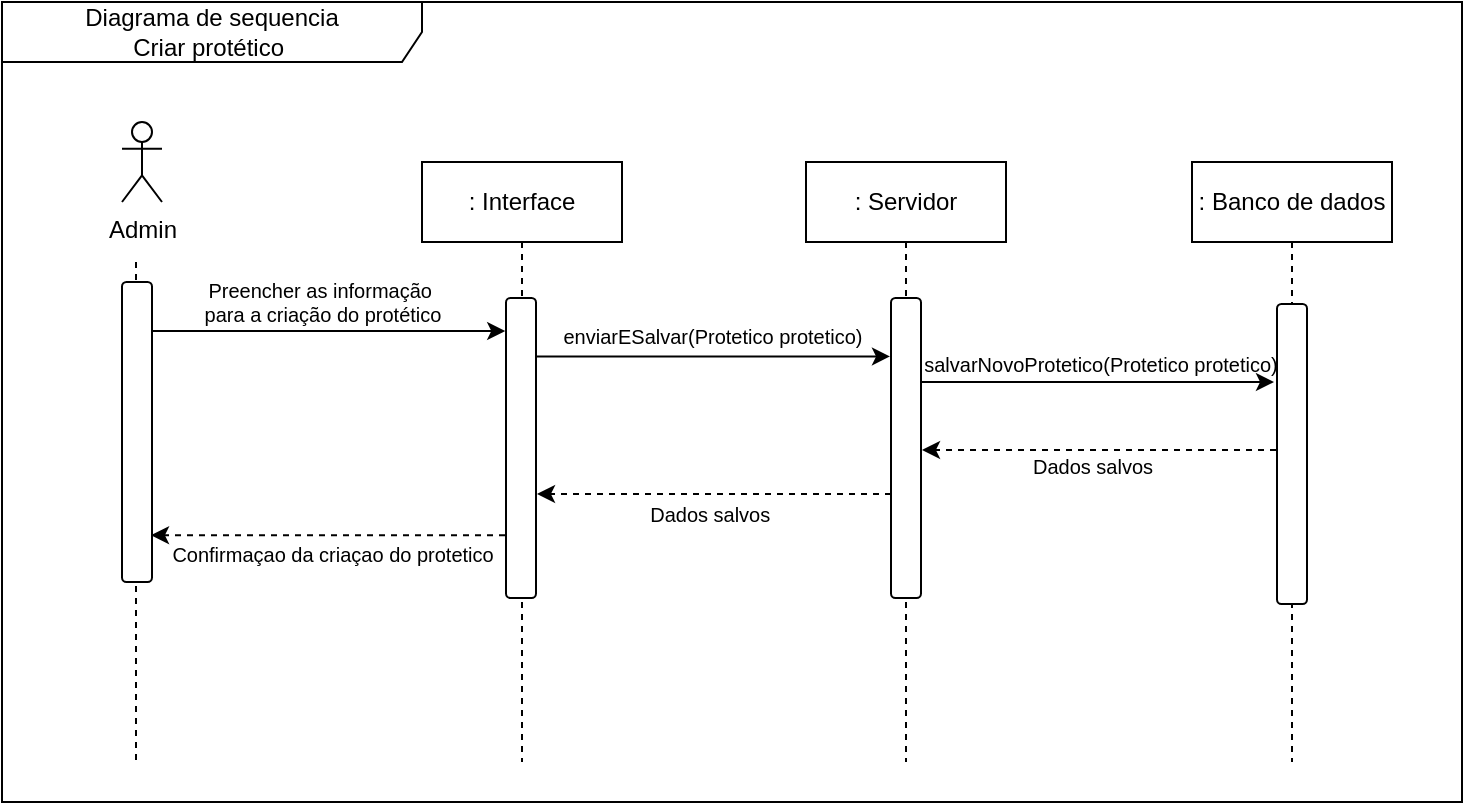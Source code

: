 <mxfile version="26.2.12">
  <diagram name="Página-1" id="qZqwwJpQjj4zyO_WCMjl">
    <mxGraphModel dx="1036" dy="536" grid="1" gridSize="10" guides="1" tooltips="1" connect="1" arrows="1" fold="1" page="1" pageScale="1" pageWidth="827" pageHeight="1169" math="0" shadow="0">
      <root>
        <mxCell id="0" />
        <mxCell id="1" parent="0" />
        <mxCell id="l-m55x4DhZByLJ7CC1EM-5" value=": Servidor" style="shape=umlLifeline;perimeter=lifelinePerimeter;whiteSpace=wrap;html=1;container=1;dropTarget=0;collapsible=0;recursiveResize=0;outlineConnect=0;portConstraint=eastwest;newEdgeStyle={&quot;curved&quot;:0,&quot;rounded&quot;:0};" parent="1" vertex="1">
          <mxGeometry x="422" y="80" width="100" height="300" as="geometry" />
        </mxCell>
        <mxCell id="l-m55x4DhZByLJ7CC1EM-6" value=": Banco de dados" style="shape=umlLifeline;perimeter=lifelinePerimeter;whiteSpace=wrap;html=1;container=1;dropTarget=0;collapsible=0;recursiveResize=0;outlineConnect=0;portConstraint=eastwest;newEdgeStyle={&quot;curved&quot;:0,&quot;rounded&quot;:0};" parent="1" vertex="1">
          <mxGeometry x="615" y="80" width="100" height="300" as="geometry" />
        </mxCell>
        <mxCell id="l-m55x4DhZByLJ7CC1EM-7" value=": Interface" style="shape=umlLifeline;perimeter=lifelinePerimeter;whiteSpace=wrap;html=1;container=1;dropTarget=0;collapsible=0;recursiveResize=0;outlineConnect=0;portConstraint=eastwest;newEdgeStyle={&quot;curved&quot;:0,&quot;rounded&quot;:0};" parent="1" vertex="1">
          <mxGeometry x="230" y="80" width="100" height="300" as="geometry" />
        </mxCell>
        <mxCell id="vmvxkoFMaI_61dMWiNMJ-1" value="Admin" style="shape=umlActor;verticalLabelPosition=bottom;verticalAlign=top;html=1;outlineConnect=0;" parent="1" vertex="1">
          <mxGeometry x="80" y="60" width="20" height="40" as="geometry" />
        </mxCell>
        <mxCell id="vmvxkoFMaI_61dMWiNMJ-6" value="" style="line;strokeWidth=1;direction=south;html=1;dashed=1;gradientColor=default;" parent="1" vertex="1">
          <mxGeometry x="82" y="130" width="10" height="250" as="geometry" />
        </mxCell>
        <mxCell id="vmvxkoFMaI_61dMWiNMJ-12" value="" style="rounded=1;whiteSpace=wrap;html=1;" parent="1" vertex="1">
          <mxGeometry x="272" y="148" width="15" height="150" as="geometry" />
        </mxCell>
        <mxCell id="vmvxkoFMaI_61dMWiNMJ-15" style="edgeStyle=orthogonalEdgeStyle;rounded=0;orthogonalLoop=1;jettySize=auto;html=1;entryX=-0.026;entryY=0.11;entryDx=0;entryDy=0;entryPerimeter=0;" parent="1" source="vmvxkoFMaI_61dMWiNMJ-13" target="vmvxkoFMaI_61dMWiNMJ-12" edge="1">
          <mxGeometry relative="1" as="geometry">
            <mxPoint x="230" y="164" as="targetPoint" />
            <Array as="points">
              <mxPoint x="184" y="165" />
            </Array>
          </mxGeometry>
        </mxCell>
        <mxCell id="vmvxkoFMaI_61dMWiNMJ-13" value="" style="rounded=1;whiteSpace=wrap;html=1;" parent="1" vertex="1">
          <mxGeometry x="80" y="140" width="15" height="150" as="geometry" />
        </mxCell>
        <mxCell id="vmvxkoFMaI_61dMWiNMJ-19" value="Preencher as informação&amp;nbsp;&lt;div&gt;para a criação do protético&lt;/div&gt;" style="text;html=1;align=center;verticalAlign=middle;resizable=0;points=[];autosize=1;strokeColor=none;fillColor=none;fontSize=10;" parent="1" vertex="1">
          <mxGeometry x="110" y="130" width="140" height="40" as="geometry" />
        </mxCell>
        <mxCell id="vmvxkoFMaI_61dMWiNMJ-20" style="edgeStyle=orthogonalEdgeStyle;rounded=0;orthogonalLoop=1;jettySize=auto;html=1;entryX=-0.026;entryY=0.11;entryDx=0;entryDy=0;entryPerimeter=0;" parent="1" edge="1">
          <mxGeometry relative="1" as="geometry">
            <mxPoint x="464" y="177.23" as="targetPoint" />
            <mxPoint x="287" y="177.23" as="sourcePoint" />
          </mxGeometry>
        </mxCell>
        <mxCell id="vmvxkoFMaI_61dMWiNMJ-21" value="" style="rounded=1;whiteSpace=wrap;html=1;" parent="1" vertex="1">
          <mxGeometry x="464.5" y="148" width="15" height="150" as="geometry" />
        </mxCell>
        <mxCell id="vmvxkoFMaI_61dMWiNMJ-22" value="enviarESalvar(Protetico protetico)" style="text;html=1;align=center;verticalAlign=middle;resizable=0;points=[];autosize=1;strokeColor=none;fillColor=none;fontSize=10;" parent="1" vertex="1">
          <mxGeometry x="290" y="152" width="170" height="30" as="geometry" />
        </mxCell>
        <mxCell id="vmvxkoFMaI_61dMWiNMJ-23" value="" style="rounded=1;whiteSpace=wrap;html=1;" parent="1" vertex="1">
          <mxGeometry x="657.5" y="151" width="15" height="150" as="geometry" />
        </mxCell>
        <mxCell id="vmvxkoFMaI_61dMWiNMJ-24" style="edgeStyle=orthogonalEdgeStyle;rounded=0;orthogonalLoop=1;jettySize=auto;html=1;entryX=-0.026;entryY=0.11;entryDx=0;entryDy=0;entryPerimeter=0;" parent="1" edge="1">
          <mxGeometry relative="1" as="geometry">
            <mxPoint x="656" y="190" as="targetPoint" />
            <mxPoint x="479" y="190" as="sourcePoint" />
          </mxGeometry>
        </mxCell>
        <mxCell id="vmvxkoFMaI_61dMWiNMJ-26" value="salvarNovoProtetico(Protetico protetico)" style="text;html=1;align=center;verticalAlign=middle;resizable=0;points=[];autosize=1;strokeColor=none;fillColor=none;fontSize=10;" parent="1" vertex="1">
          <mxGeometry x="469" y="166" width="200" height="30" as="geometry" />
        </mxCell>
        <mxCell id="vmvxkoFMaI_61dMWiNMJ-27" style="edgeStyle=orthogonalEdgeStyle;rounded=0;orthogonalLoop=1;jettySize=auto;html=1;entryX=-0.026;entryY=0.11;entryDx=0;entryDy=0;entryPerimeter=0;dashed=1;" parent="1" edge="1">
          <mxGeometry relative="1" as="geometry">
            <mxPoint x="480" y="224" as="targetPoint" />
            <mxPoint x="657" y="224" as="sourcePoint" />
          </mxGeometry>
        </mxCell>
        <mxCell id="vmvxkoFMaI_61dMWiNMJ-28" value="Dados salvos" style="text;html=1;align=center;verticalAlign=middle;resizable=0;points=[];autosize=1;strokeColor=none;fillColor=none;fontSize=10;" parent="1" vertex="1">
          <mxGeometry x="525" y="217" width="80" height="30" as="geometry" />
        </mxCell>
        <mxCell id="vmvxkoFMaI_61dMWiNMJ-29" style="edgeStyle=orthogonalEdgeStyle;rounded=0;orthogonalLoop=1;jettySize=auto;html=1;entryX=-0.026;entryY=0.11;entryDx=0;entryDy=0;entryPerimeter=0;dashed=1;" parent="1" edge="1">
          <mxGeometry relative="1" as="geometry">
            <mxPoint x="287.5" y="246" as="targetPoint" />
            <mxPoint x="464.5" y="246" as="sourcePoint" />
          </mxGeometry>
        </mxCell>
        <mxCell id="vmvxkoFMaI_61dMWiNMJ-30" value="Dados salvos&amp;nbsp;" style="text;html=1;align=center;verticalAlign=middle;resizable=0;points=[];autosize=1;strokeColor=none;fillColor=none;fontSize=10;" parent="1" vertex="1">
          <mxGeometry x="330" y="241" width="90" height="30" as="geometry" />
        </mxCell>
        <mxCell id="vmvxkoFMaI_61dMWiNMJ-31" style="edgeStyle=orthogonalEdgeStyle;rounded=0;orthogonalLoop=1;jettySize=auto;html=1;entryX=-0.026;entryY=0.11;entryDx=0;entryDy=0;entryPerimeter=0;dashed=1;" parent="1" edge="1">
          <mxGeometry relative="1" as="geometry">
            <mxPoint x="94.5" y="266.62" as="targetPoint" />
            <mxPoint x="271.5" y="266.62" as="sourcePoint" />
          </mxGeometry>
        </mxCell>
        <mxCell id="vmvxkoFMaI_61dMWiNMJ-32" value="Confirmaçao da criaçao do protetico" style="text;html=1;align=center;verticalAlign=middle;resizable=0;points=[];autosize=1;strokeColor=none;fillColor=none;fontSize=10;" parent="1" vertex="1">
          <mxGeometry x="95" y="261" width="180" height="30" as="geometry" />
        </mxCell>
        <mxCell id="vmvxkoFMaI_61dMWiNMJ-33" value="Diagrama de sequencia&lt;div&gt;Criar protético&amp;nbsp;&lt;/div&gt;" style="shape=umlFrame;whiteSpace=wrap;html=1;pointerEvents=0;width=210;height=30;" parent="1" vertex="1">
          <mxGeometry x="20" width="730" height="400" as="geometry" />
        </mxCell>
      </root>
    </mxGraphModel>
  </diagram>
</mxfile>
